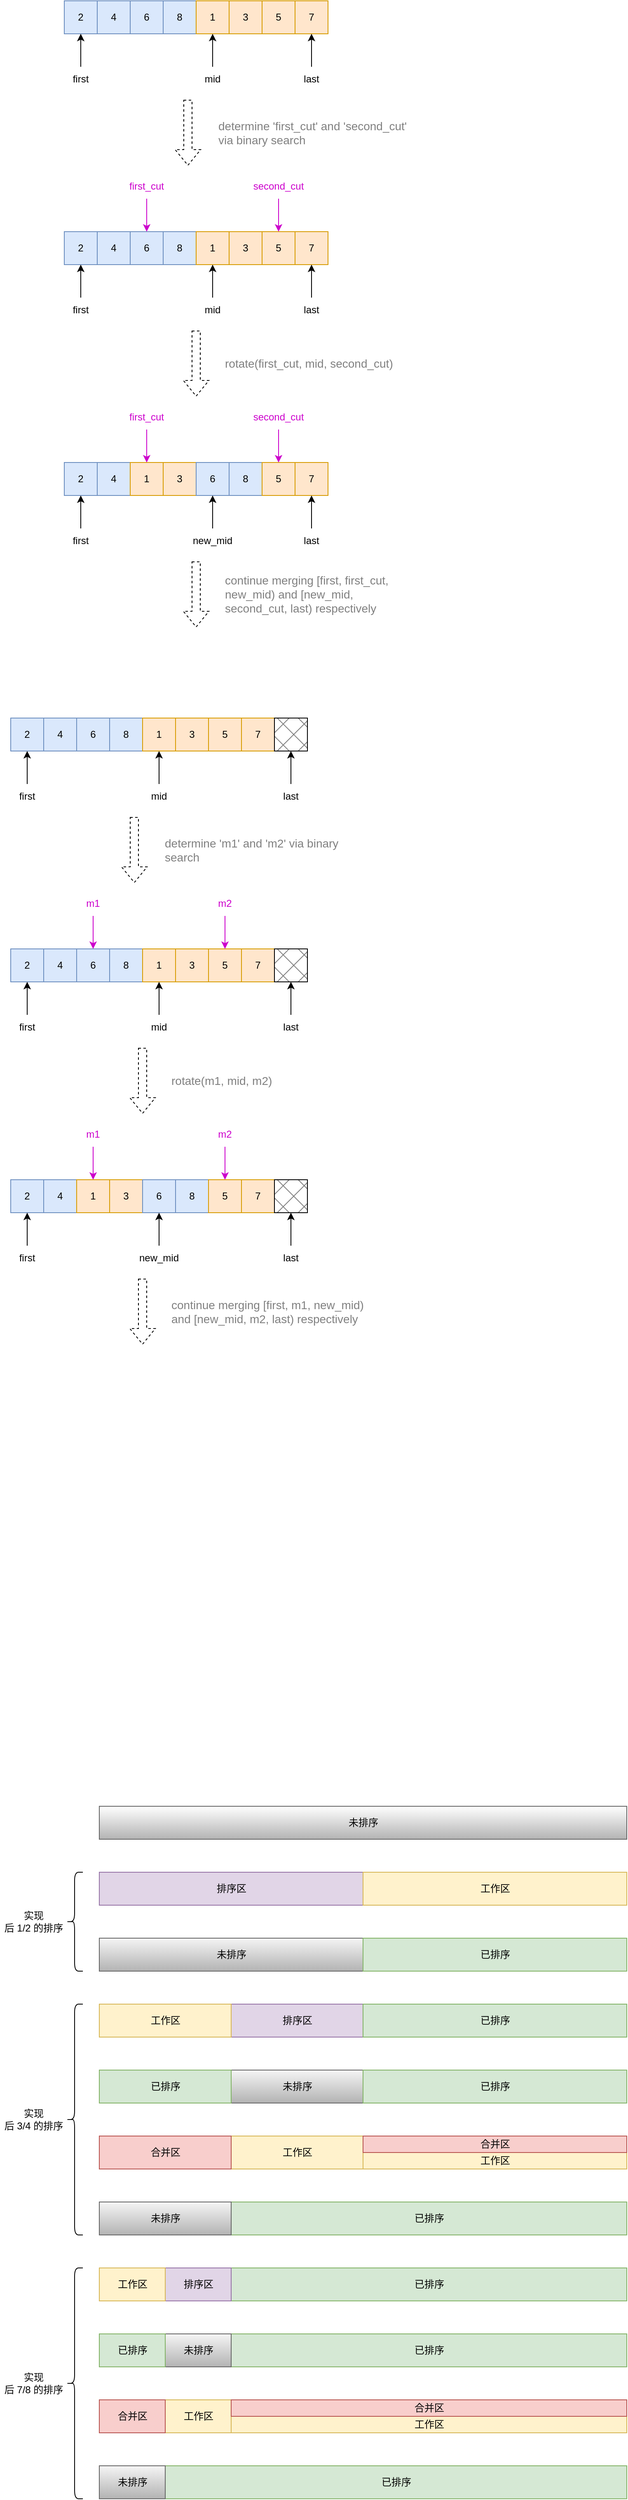 <mxfile version="24.7.5">
  <diagram name="Page-1" id="1sr2ddAEipIrY1ex4lCe">
    <mxGraphModel dx="968" dy="684" grid="1" gridSize="10" guides="1" tooltips="1" connect="1" arrows="1" fold="1" page="1" pageScale="1" pageWidth="850" pageHeight="1100" math="0" shadow="0">
      <root>
        <mxCell id="0" />
        <mxCell id="1" parent="0" />
        <mxCell id="L5g4u879U5WesezdHfXY-9" value="2" style="rounded=0;whiteSpace=wrap;html=1;fillColor=#dae8fc;strokeColor=#6c8ebf;" parent="1" vertex="1">
          <mxGeometry x="210" y="40" width="40" height="40" as="geometry" />
        </mxCell>
        <mxCell id="L5g4u879U5WesezdHfXY-10" value="4" style="rounded=0;whiteSpace=wrap;html=1;fillColor=#dae8fc;strokeColor=#6c8ebf;" parent="1" vertex="1">
          <mxGeometry x="250" y="40" width="40" height="40" as="geometry" />
        </mxCell>
        <mxCell id="L5g4u879U5WesezdHfXY-11" value="6" style="rounded=0;whiteSpace=wrap;html=1;fillColor=#dae8fc;strokeColor=#6c8ebf;" parent="1" vertex="1">
          <mxGeometry x="290" y="40" width="40" height="40" as="geometry" />
        </mxCell>
        <mxCell id="L5g4u879U5WesezdHfXY-12" value="8" style="rounded=0;whiteSpace=wrap;html=1;fillColor=#dae8fc;strokeColor=#6c8ebf;" parent="1" vertex="1">
          <mxGeometry x="330" y="40" width="40" height="40" as="geometry" />
        </mxCell>
        <mxCell id="L5g4u879U5WesezdHfXY-13" value="1" style="rounded=0;whiteSpace=wrap;html=1;fillColor=#ffe6cc;strokeColor=#d79b00;" parent="1" vertex="1">
          <mxGeometry x="370" y="40" width="40" height="40" as="geometry" />
        </mxCell>
        <mxCell id="L5g4u879U5WesezdHfXY-14" value="3" style="rounded=0;whiteSpace=wrap;html=1;fillColor=#ffe6cc;strokeColor=#d79b00;" parent="1" vertex="1">
          <mxGeometry x="410" y="40" width="40" height="40" as="geometry" />
        </mxCell>
        <mxCell id="L5g4u879U5WesezdHfXY-15" value="5" style="rounded=0;whiteSpace=wrap;html=1;fillColor=#ffe6cc;strokeColor=#d79b00;" parent="1" vertex="1">
          <mxGeometry x="450" y="40" width="40" height="40" as="geometry" />
        </mxCell>
        <mxCell id="L5g4u879U5WesezdHfXY-16" value="7" style="rounded=0;whiteSpace=wrap;html=1;fillColor=#ffe6cc;strokeColor=#d79b00;" parent="1" vertex="1">
          <mxGeometry x="490" y="40" width="40" height="40" as="geometry" />
        </mxCell>
        <mxCell id="L5g4u879U5WesezdHfXY-20" style="edgeStyle=orthogonalEdgeStyle;rounded=0;orthogonalLoop=1;jettySize=auto;html=1;exitX=0.5;exitY=0;exitDx=0;exitDy=0;entryX=0.5;entryY=1;entryDx=0;entryDy=0;" parent="1" source="L5g4u879U5WesezdHfXY-17" target="L5g4u879U5WesezdHfXY-9" edge="1">
          <mxGeometry relative="1" as="geometry" />
        </mxCell>
        <mxCell id="L5g4u879U5WesezdHfXY-17" value="first" style="text;html=1;align=center;verticalAlign=middle;whiteSpace=wrap;rounded=0;" parent="1" vertex="1">
          <mxGeometry x="200" y="120" width="60" height="30" as="geometry" />
        </mxCell>
        <mxCell id="L5g4u879U5WesezdHfXY-21" style="edgeStyle=orthogonalEdgeStyle;rounded=0;orthogonalLoop=1;jettySize=auto;html=1;exitX=0.5;exitY=0;exitDx=0;exitDy=0;entryX=0.5;entryY=1;entryDx=0;entryDy=0;" parent="1" source="L5g4u879U5WesezdHfXY-18" target="L5g4u879U5WesezdHfXY-13" edge="1">
          <mxGeometry relative="1" as="geometry" />
        </mxCell>
        <mxCell id="L5g4u879U5WesezdHfXY-18" value="mid" style="text;html=1;align=center;verticalAlign=middle;whiteSpace=wrap;rounded=0;" parent="1" vertex="1">
          <mxGeometry x="360" y="120" width="60" height="30" as="geometry" />
        </mxCell>
        <mxCell id="L5g4u879U5WesezdHfXY-22" style="edgeStyle=orthogonalEdgeStyle;rounded=0;orthogonalLoop=1;jettySize=auto;html=1;exitX=0.5;exitY=0;exitDx=0;exitDy=0;entryX=0.5;entryY=1;entryDx=0;entryDy=0;" parent="1" source="L5g4u879U5WesezdHfXY-19" target="L5g4u879U5WesezdHfXY-16" edge="1">
          <mxGeometry relative="1" as="geometry" />
        </mxCell>
        <mxCell id="L5g4u879U5WesezdHfXY-19" value="last" style="text;html=1;align=center;verticalAlign=middle;whiteSpace=wrap;rounded=0;" parent="1" vertex="1">
          <mxGeometry x="480" y="120" width="60" height="30" as="geometry" />
        </mxCell>
        <mxCell id="L5g4u879U5WesezdHfXY-23" value="2" style="rounded=0;whiteSpace=wrap;html=1;fillColor=#dae8fc;strokeColor=#6c8ebf;" parent="1" vertex="1">
          <mxGeometry x="210" y="320" width="40" height="40" as="geometry" />
        </mxCell>
        <mxCell id="L5g4u879U5WesezdHfXY-24" value="4" style="rounded=0;whiteSpace=wrap;html=1;fillColor=#dae8fc;strokeColor=#6c8ebf;" parent="1" vertex="1">
          <mxGeometry x="250" y="320" width="40" height="40" as="geometry" />
        </mxCell>
        <mxCell id="L5g4u879U5WesezdHfXY-25" value="6" style="rounded=0;whiteSpace=wrap;html=1;fillColor=#dae8fc;strokeColor=#6c8ebf;" parent="1" vertex="1">
          <mxGeometry x="290" y="320" width="40" height="40" as="geometry" />
        </mxCell>
        <mxCell id="L5g4u879U5WesezdHfXY-26" value="8" style="rounded=0;whiteSpace=wrap;html=1;fillColor=#dae8fc;strokeColor=#6c8ebf;" parent="1" vertex="1">
          <mxGeometry x="330" y="320" width="40" height="40" as="geometry" />
        </mxCell>
        <mxCell id="L5g4u879U5WesezdHfXY-27" value="1" style="rounded=0;whiteSpace=wrap;html=1;fillColor=#ffe6cc;strokeColor=#d79b00;" parent="1" vertex="1">
          <mxGeometry x="370" y="320" width="40" height="40" as="geometry" />
        </mxCell>
        <mxCell id="L5g4u879U5WesezdHfXY-28" value="3" style="rounded=0;whiteSpace=wrap;html=1;fillColor=#ffe6cc;strokeColor=#d79b00;" parent="1" vertex="1">
          <mxGeometry x="410" y="320" width="40" height="40" as="geometry" />
        </mxCell>
        <mxCell id="L5g4u879U5WesezdHfXY-29" value="5" style="rounded=0;whiteSpace=wrap;html=1;fillColor=#ffe6cc;strokeColor=#d79b00;" parent="1" vertex="1">
          <mxGeometry x="450" y="320" width="40" height="40" as="geometry" />
        </mxCell>
        <mxCell id="L5g4u879U5WesezdHfXY-30" value="7" style="rounded=0;whiteSpace=wrap;html=1;fillColor=#ffe6cc;strokeColor=#d79b00;" parent="1" vertex="1">
          <mxGeometry x="490" y="320" width="40" height="40" as="geometry" />
        </mxCell>
        <mxCell id="L5g4u879U5WesezdHfXY-31" style="edgeStyle=orthogonalEdgeStyle;rounded=0;orthogonalLoop=1;jettySize=auto;html=1;exitX=0.5;exitY=0;exitDx=0;exitDy=0;entryX=0.5;entryY=1;entryDx=0;entryDy=0;" parent="1" source="L5g4u879U5WesezdHfXY-32" target="L5g4u879U5WesezdHfXY-23" edge="1">
          <mxGeometry relative="1" as="geometry" />
        </mxCell>
        <mxCell id="L5g4u879U5WesezdHfXY-32" value="first" style="text;html=1;align=center;verticalAlign=middle;whiteSpace=wrap;rounded=0;" parent="1" vertex="1">
          <mxGeometry x="200" y="400" width="60" height="30" as="geometry" />
        </mxCell>
        <mxCell id="L5g4u879U5WesezdHfXY-33" style="edgeStyle=orthogonalEdgeStyle;rounded=0;orthogonalLoop=1;jettySize=auto;html=1;exitX=0.5;exitY=0;exitDx=0;exitDy=0;entryX=0.5;entryY=1;entryDx=0;entryDy=0;" parent="1" source="L5g4u879U5WesezdHfXY-34" target="L5g4u879U5WesezdHfXY-27" edge="1">
          <mxGeometry relative="1" as="geometry" />
        </mxCell>
        <mxCell id="L5g4u879U5WesezdHfXY-34" value="mid" style="text;html=1;align=center;verticalAlign=middle;whiteSpace=wrap;rounded=0;" parent="1" vertex="1">
          <mxGeometry x="360" y="400" width="60" height="30" as="geometry" />
        </mxCell>
        <mxCell id="L5g4u879U5WesezdHfXY-35" style="edgeStyle=orthogonalEdgeStyle;rounded=0;orthogonalLoop=1;jettySize=auto;html=1;exitX=0.5;exitY=0;exitDx=0;exitDy=0;entryX=0.5;entryY=1;entryDx=0;entryDy=0;" parent="1" source="L5g4u879U5WesezdHfXY-36" target="L5g4u879U5WesezdHfXY-30" edge="1">
          <mxGeometry relative="1" as="geometry" />
        </mxCell>
        <mxCell id="L5g4u879U5WesezdHfXY-36" value="last" style="text;html=1;align=center;verticalAlign=middle;whiteSpace=wrap;rounded=0;" parent="1" vertex="1">
          <mxGeometry x="480" y="400" width="60" height="30" as="geometry" />
        </mxCell>
        <mxCell id="L5g4u879U5WesezdHfXY-38" style="edgeStyle=orthogonalEdgeStyle;rounded=0;orthogonalLoop=1;jettySize=auto;html=1;exitX=0.5;exitY=1;exitDx=0;exitDy=0;entryX=0.5;entryY=0;entryDx=0;entryDy=0;strokeColor=#CC00CC;" parent="1" source="L5g4u879U5WesezdHfXY-37" target="L5g4u879U5WesezdHfXY-29" edge="1">
          <mxGeometry relative="1" as="geometry" />
        </mxCell>
        <mxCell id="L5g4u879U5WesezdHfXY-37" value="&lt;font color=&quot;#cc00cc&quot;&gt;second_cut&lt;/font&gt;" style="text;html=1;align=center;verticalAlign=middle;whiteSpace=wrap;rounded=0;strokeColor=none;" parent="1" vertex="1">
          <mxGeometry x="440" y="250" width="60" height="30" as="geometry" />
        </mxCell>
        <mxCell id="L5g4u879U5WesezdHfXY-39" style="edgeStyle=orthogonalEdgeStyle;rounded=0;orthogonalLoop=1;jettySize=auto;html=1;exitX=0.5;exitY=1;exitDx=0;exitDy=0;entryX=0.5;entryY=0;entryDx=0;entryDy=0;strokeColor=#CC00CC;" parent="1" source="L5g4u879U5WesezdHfXY-40" edge="1">
          <mxGeometry relative="1" as="geometry">
            <mxPoint x="310" y="320" as="targetPoint" />
          </mxGeometry>
        </mxCell>
        <mxCell id="L5g4u879U5WesezdHfXY-40" value="&lt;font color=&quot;#cc00cc&quot;&gt;first_cut&lt;/font&gt;" style="text;html=1;align=center;verticalAlign=middle;whiteSpace=wrap;rounded=0;strokeColor=none;" parent="1" vertex="1">
          <mxGeometry x="280" y="250" width="60" height="30" as="geometry" />
        </mxCell>
        <mxCell id="L5g4u879U5WesezdHfXY-41" value="2" style="rounded=0;whiteSpace=wrap;html=1;fillColor=#dae8fc;strokeColor=#6c8ebf;" parent="1" vertex="1">
          <mxGeometry x="210" y="600" width="40" height="40" as="geometry" />
        </mxCell>
        <mxCell id="L5g4u879U5WesezdHfXY-42" value="4" style="rounded=0;whiteSpace=wrap;html=1;fillColor=#dae8fc;strokeColor=#6c8ebf;" parent="1" vertex="1">
          <mxGeometry x="250" y="600" width="40" height="40" as="geometry" />
        </mxCell>
        <mxCell id="L5g4u879U5WesezdHfXY-43" value="1" style="rounded=0;whiteSpace=wrap;html=1;fillColor=#ffe6cc;strokeColor=#d79b00;" parent="1" vertex="1">
          <mxGeometry x="290" y="600" width="40" height="40" as="geometry" />
        </mxCell>
        <mxCell id="L5g4u879U5WesezdHfXY-44" value="3" style="rounded=0;whiteSpace=wrap;html=1;fillColor=#ffe6cc;strokeColor=#d79b00;" parent="1" vertex="1">
          <mxGeometry x="330" y="600" width="40" height="40" as="geometry" />
        </mxCell>
        <mxCell id="L5g4u879U5WesezdHfXY-45" value="6" style="rounded=0;whiteSpace=wrap;html=1;fillColor=#dae8fc;strokeColor=#6c8ebf;" parent="1" vertex="1">
          <mxGeometry x="370" y="600" width="40" height="40" as="geometry" />
        </mxCell>
        <mxCell id="L5g4u879U5WesezdHfXY-46" value="8" style="rounded=0;whiteSpace=wrap;html=1;fillColor=#dae8fc;strokeColor=#6c8ebf;" parent="1" vertex="1">
          <mxGeometry x="410" y="600" width="40" height="40" as="geometry" />
        </mxCell>
        <mxCell id="L5g4u879U5WesezdHfXY-47" value="5" style="rounded=0;whiteSpace=wrap;html=1;fillColor=#ffe6cc;strokeColor=#d79b00;" parent="1" vertex="1">
          <mxGeometry x="450" y="600" width="40" height="40" as="geometry" />
        </mxCell>
        <mxCell id="L5g4u879U5WesezdHfXY-48" value="7" style="rounded=0;whiteSpace=wrap;html=1;fillColor=#ffe6cc;strokeColor=#d79b00;" parent="1" vertex="1">
          <mxGeometry x="490" y="600" width="40" height="40" as="geometry" />
        </mxCell>
        <mxCell id="L5g4u879U5WesezdHfXY-49" style="edgeStyle=orthogonalEdgeStyle;rounded=0;orthogonalLoop=1;jettySize=auto;html=1;exitX=0.5;exitY=0;exitDx=0;exitDy=0;entryX=0.5;entryY=1;entryDx=0;entryDy=0;" parent="1" source="L5g4u879U5WesezdHfXY-50" target="L5g4u879U5WesezdHfXY-41" edge="1">
          <mxGeometry relative="1" as="geometry" />
        </mxCell>
        <mxCell id="L5g4u879U5WesezdHfXY-50" value="first" style="text;html=1;align=center;verticalAlign=middle;whiteSpace=wrap;rounded=0;" parent="1" vertex="1">
          <mxGeometry x="200" y="680" width="60" height="30" as="geometry" />
        </mxCell>
        <mxCell id="L5g4u879U5WesezdHfXY-51" style="edgeStyle=orthogonalEdgeStyle;rounded=0;orthogonalLoop=1;jettySize=auto;html=1;entryX=0.5;entryY=1;entryDx=0;entryDy=0;" parent="1" source="L5g4u879U5WesezdHfXY-52" edge="1">
          <mxGeometry relative="1" as="geometry">
            <mxPoint x="390" y="640" as="targetPoint" />
          </mxGeometry>
        </mxCell>
        <mxCell id="L5g4u879U5WesezdHfXY-52" value="new_mid" style="text;html=1;align=center;verticalAlign=middle;whiteSpace=wrap;rounded=0;" parent="1" vertex="1">
          <mxGeometry x="360" y="680" width="60" height="30" as="geometry" />
        </mxCell>
        <mxCell id="L5g4u879U5WesezdHfXY-53" style="edgeStyle=orthogonalEdgeStyle;rounded=0;orthogonalLoop=1;jettySize=auto;html=1;exitX=0.5;exitY=0;exitDx=0;exitDy=0;entryX=0.5;entryY=1;entryDx=0;entryDy=0;" parent="1" source="L5g4u879U5WesezdHfXY-54" target="L5g4u879U5WesezdHfXY-48" edge="1">
          <mxGeometry relative="1" as="geometry" />
        </mxCell>
        <mxCell id="L5g4u879U5WesezdHfXY-54" value="last" style="text;html=1;align=center;verticalAlign=middle;whiteSpace=wrap;rounded=0;" parent="1" vertex="1">
          <mxGeometry x="480" y="680" width="60" height="30" as="geometry" />
        </mxCell>
        <mxCell id="L5g4u879U5WesezdHfXY-55" style="edgeStyle=orthogonalEdgeStyle;rounded=0;orthogonalLoop=1;jettySize=auto;html=1;exitX=0.5;exitY=1;exitDx=0;exitDy=0;entryX=0.5;entryY=0;entryDx=0;entryDy=0;strokeColor=#CC00CC;" parent="1" source="L5g4u879U5WesezdHfXY-56" target="L5g4u879U5WesezdHfXY-47" edge="1">
          <mxGeometry relative="1" as="geometry" />
        </mxCell>
        <mxCell id="L5g4u879U5WesezdHfXY-56" value="&lt;font color=&quot;#cc00cc&quot;&gt;second_cut&lt;/font&gt;" style="text;html=1;align=center;verticalAlign=middle;whiteSpace=wrap;rounded=0;strokeColor=none;" parent="1" vertex="1">
          <mxGeometry x="440" y="530" width="60" height="30" as="geometry" />
        </mxCell>
        <mxCell id="L5g4u879U5WesezdHfXY-57" style="edgeStyle=orthogonalEdgeStyle;rounded=0;orthogonalLoop=1;jettySize=auto;html=1;exitX=0.5;exitY=1;exitDx=0;exitDy=0;entryX=0.5;entryY=0;entryDx=0;entryDy=0;strokeColor=#CC00CC;" parent="1" source="L5g4u879U5WesezdHfXY-58" edge="1">
          <mxGeometry relative="1" as="geometry">
            <mxPoint x="310" y="600" as="targetPoint" />
          </mxGeometry>
        </mxCell>
        <mxCell id="L5g4u879U5WesezdHfXY-58" value="&lt;font color=&quot;#cc00cc&quot;&gt;first_cut&lt;/font&gt;" style="text;html=1;align=center;verticalAlign=middle;whiteSpace=wrap;rounded=0;strokeColor=none;" parent="1" vertex="1">
          <mxGeometry x="280" y="530" width="60" height="30" as="geometry" />
        </mxCell>
        <mxCell id="L5g4u879U5WesezdHfXY-60" value="" style="shape=flexArrow;endArrow=classic;html=1;rounded=0;dashed=1;" parent="1" edge="1">
          <mxGeometry width="50" height="50" relative="1" as="geometry">
            <mxPoint x="370" y="440" as="sourcePoint" />
            <mxPoint x="370" y="520" as="targetPoint" />
          </mxGeometry>
        </mxCell>
        <mxCell id="L5g4u879U5WesezdHfXY-61" value="" style="shape=flexArrow;endArrow=classic;html=1;rounded=0;dashed=1;" parent="1" edge="1">
          <mxGeometry width="50" height="50" relative="1" as="geometry">
            <mxPoint x="360" y="160" as="sourcePoint" />
            <mxPoint x="360" y="240" as="targetPoint" />
          </mxGeometry>
        </mxCell>
        <mxCell id="L5g4u879U5WesezdHfXY-62" value="determine &#39;first_cut&#39; and &#39;second_cut&#39; via binary search" style="text;html=1;align=left;verticalAlign=middle;whiteSpace=wrap;rounded=0;fontColor=#808080;fontSize=14;" parent="1" vertex="1">
          <mxGeometry x="395" y="180" width="235" height="40" as="geometry" />
        </mxCell>
        <mxCell id="L5g4u879U5WesezdHfXY-63" value="rotate(first_cut, mid, second_cut)" style="text;html=1;align=left;verticalAlign=middle;whiteSpace=wrap;rounded=0;fontColor=#808080;fontSize=14;" parent="1" vertex="1">
          <mxGeometry x="402.5" y="460" width="215" height="40" as="geometry" />
        </mxCell>
        <mxCell id="L5g4u879U5WesezdHfXY-64" value="" style="shape=flexArrow;endArrow=classic;html=1;rounded=0;dashed=1;" parent="1" edge="1">
          <mxGeometry width="50" height="50" relative="1" as="geometry">
            <mxPoint x="370" y="720" as="sourcePoint" />
            <mxPoint x="370" y="800" as="targetPoint" />
          </mxGeometry>
        </mxCell>
        <mxCell id="L5g4u879U5WesezdHfXY-65" value="continue merging [first, first_cut, new_mid) and [new_mid, second_cut, last) respectively" style="text;html=1;align=left;verticalAlign=middle;whiteSpace=wrap;rounded=0;fontColor=#808080;fontSize=14;" parent="1" vertex="1">
          <mxGeometry x="402.5" y="740" width="215" height="40" as="geometry" />
        </mxCell>
        <mxCell id="LEZDIoRWYVS7G4q_UFKv-9" value="未排序" style="rounded=0;whiteSpace=wrap;html=1;fillStyle=cross-hatch;fillColor=default;strokeColor=#666666;gradientColor=#b3b3b3;" parent="1" vertex="1">
          <mxGeometry x="252.5" y="2230" width="640" height="40" as="geometry" />
        </mxCell>
        <mxCell id="LEZDIoRWYVS7G4q_UFKv-10" value="排序区" style="rounded=0;whiteSpace=wrap;html=1;fillColor=#e1d5e7;strokeColor=#9673a6;" parent="1" vertex="1">
          <mxGeometry x="252.5" y="2310" width="320" height="40" as="geometry" />
        </mxCell>
        <mxCell id="LEZDIoRWYVS7G4q_UFKv-11" value="工作区" style="rounded=0;whiteSpace=wrap;html=1;fillColor=#fff2cc;strokeColor=#d6b656;" parent="1" vertex="1">
          <mxGeometry x="572.5" y="2310" width="320" height="40" as="geometry" />
        </mxCell>
        <mxCell id="LEZDIoRWYVS7G4q_UFKv-12" value="未排序" style="rounded=0;whiteSpace=wrap;html=1;fillColor=#f5f5f5;gradientColor=#b3b3b3;strokeColor=#666666;" parent="1" vertex="1">
          <mxGeometry x="252.5" y="2390" width="320" height="40" as="geometry" />
        </mxCell>
        <mxCell id="LEZDIoRWYVS7G4q_UFKv-13" value="已排序" style="rounded=0;whiteSpace=wrap;html=1;fillColor=#d5e8d4;strokeColor=#82b366;" parent="1" vertex="1">
          <mxGeometry x="572.5" y="2390" width="320" height="40" as="geometry" />
        </mxCell>
        <mxCell id="LEZDIoRWYVS7G4q_UFKv-14" value="排序区" style="rounded=0;whiteSpace=wrap;html=1;fillColor=#e1d5e7;strokeColor=#9673a6;" parent="1" vertex="1">
          <mxGeometry x="412.5" y="2470" width="160" height="40" as="geometry" />
        </mxCell>
        <mxCell id="LEZDIoRWYVS7G4q_UFKv-15" value="已排序" style="rounded=0;whiteSpace=wrap;html=1;fillColor=#d5e8d4;strokeColor=#82b366;" parent="1" vertex="1">
          <mxGeometry x="572.5" y="2470" width="320" height="40" as="geometry" />
        </mxCell>
        <mxCell id="LEZDIoRWYVS7G4q_UFKv-16" value="工作区" style="rounded=0;whiteSpace=wrap;html=1;fillColor=#fff2cc;strokeColor=#d6b656;" parent="1" vertex="1">
          <mxGeometry x="252.5" y="2470" width="160" height="40" as="geometry" />
        </mxCell>
        <mxCell id="LEZDIoRWYVS7G4q_UFKv-17" value="未排序" style="rounded=0;whiteSpace=wrap;html=1;fillColor=#f5f5f5;gradientColor=#b3b3b3;strokeColor=#666666;" parent="1" vertex="1">
          <mxGeometry x="412.5" y="2550" width="160" height="40" as="geometry" />
        </mxCell>
        <mxCell id="LEZDIoRWYVS7G4q_UFKv-18" value="已排序" style="rounded=0;whiteSpace=wrap;html=1;fillColor=#d5e8d4;strokeColor=#82b366;" parent="1" vertex="1">
          <mxGeometry x="572.5" y="2550" width="320" height="40" as="geometry" />
        </mxCell>
        <mxCell id="LEZDIoRWYVS7G4q_UFKv-19" value="已排序" style="rounded=0;whiteSpace=wrap;html=1;fillColor=#d5e8d4;strokeColor=#82b366;" parent="1" vertex="1">
          <mxGeometry x="252.5" y="2550" width="160" height="40" as="geometry" />
        </mxCell>
        <mxCell id="LEZDIoRWYVS7G4q_UFKv-21" value="已排序" style="rounded=0;whiteSpace=wrap;html=1;fillColor=#d5e8d4;strokeColor=#82b366;" parent="1" vertex="1">
          <mxGeometry x="412.5" y="2710" width="480" height="40" as="geometry" />
        </mxCell>
        <mxCell id="LEZDIoRWYVS7G4q_UFKv-22" value="未排序" style="rounded=0;whiteSpace=wrap;html=1;fillColor=#f5f5f5;gradientColor=#b3b3b3;strokeColor=#666666;" parent="1" vertex="1">
          <mxGeometry x="252.5" y="2710" width="160" height="40" as="geometry" />
        </mxCell>
        <mxCell id="LEZDIoRWYVS7G4q_UFKv-23" value="工作区" style="rounded=0;whiteSpace=wrap;html=1;fillColor=#fff2cc;strokeColor=#d6b656;" parent="1" vertex="1">
          <mxGeometry x="412.5" y="2630" width="160" height="40" as="geometry" />
        </mxCell>
        <mxCell id="LEZDIoRWYVS7G4q_UFKv-25" value="合并区" style="rounded=0;whiteSpace=wrap;html=1;fillColor=#f8cecc;strokeColor=#b85450;" parent="1" vertex="1">
          <mxGeometry x="252.5" y="2630" width="160" height="40" as="geometry" />
        </mxCell>
        <mxCell id="LEZDIoRWYVS7G4q_UFKv-26" value="已排序" style="rounded=0;whiteSpace=wrap;html=1;fillColor=#d5e8d4;strokeColor=#82b366;" parent="1" vertex="1">
          <mxGeometry x="412.5" y="2790" width="480" height="40" as="geometry" />
        </mxCell>
        <mxCell id="LEZDIoRWYVS7G4q_UFKv-27" value="排序区" style="rounded=0;whiteSpace=wrap;html=1;fillColor=#e1d5e7;strokeColor=#9673a6;" parent="1" vertex="1">
          <mxGeometry x="332.5" y="2790" width="80" height="40" as="geometry" />
        </mxCell>
        <mxCell id="LEZDIoRWYVS7G4q_UFKv-28" value="工作区" style="rounded=0;whiteSpace=wrap;html=1;fillColor=#fff2cc;strokeColor=#d6b656;" parent="1" vertex="1">
          <mxGeometry x="252.5" y="2790" width="80" height="40" as="geometry" />
        </mxCell>
        <mxCell id="LEZDIoRWYVS7G4q_UFKv-29" value="已排序" style="rounded=0;whiteSpace=wrap;html=1;fillColor=#d5e8d4;strokeColor=#82b366;" parent="1" vertex="1">
          <mxGeometry x="412.5" y="2870" width="480" height="40" as="geometry" />
        </mxCell>
        <mxCell id="LEZDIoRWYVS7G4q_UFKv-30" value="未排序" style="rounded=0;whiteSpace=wrap;html=1;fillColor=#f5f5f5;gradientColor=#b3b3b3;strokeColor=#666666;" parent="1" vertex="1">
          <mxGeometry x="332.5" y="2870" width="80" height="40" as="geometry" />
        </mxCell>
        <mxCell id="LEZDIoRWYVS7G4q_UFKv-31" value="已排序" style="rounded=0;whiteSpace=wrap;html=1;fillColor=#d5e8d4;strokeColor=#82b366;" parent="1" vertex="1">
          <mxGeometry x="252.5" y="2870" width="80" height="40" as="geometry" />
        </mxCell>
        <mxCell id="LEZDIoRWYVS7G4q_UFKv-33" value="工作区" style="rounded=0;whiteSpace=wrap;html=1;fillColor=#fff2cc;strokeColor=#d6b656;" parent="1" vertex="1">
          <mxGeometry x="332.5" y="2950" width="80" height="40" as="geometry" />
        </mxCell>
        <mxCell id="LEZDIoRWYVS7G4q_UFKv-34" value="合并区" style="rounded=0;whiteSpace=wrap;html=1;fillColor=#f8cecc;strokeColor=#b85450;" parent="1" vertex="1">
          <mxGeometry x="252.5" y="2950" width="80" height="40" as="geometry" />
        </mxCell>
        <mxCell id="LEZDIoRWYVS7G4q_UFKv-35" value="已排序" style="rounded=0;whiteSpace=wrap;html=1;fillColor=#d5e8d4;strokeColor=#82b366;" parent="1" vertex="1">
          <mxGeometry x="332.5" y="3030" width="560" height="40" as="geometry" />
        </mxCell>
        <mxCell id="LEZDIoRWYVS7G4q_UFKv-36" value="未排序" style="rounded=0;whiteSpace=wrap;html=1;fillColor=#f5f5f5;gradientColor=#b3b3b3;strokeColor=#666666;" parent="1" vertex="1">
          <mxGeometry x="252.5" y="3030" width="80" height="40" as="geometry" />
        </mxCell>
        <mxCell id="LEZDIoRWYVS7G4q_UFKv-37" value="" style="shape=curlyBracket;whiteSpace=wrap;html=1;rounded=1;labelPosition=left;verticalLabelPosition=middle;align=right;verticalAlign=middle;" parent="1" vertex="1">
          <mxGeometry x="212.5" y="2310" width="20" height="120" as="geometry" />
        </mxCell>
        <mxCell id="LEZDIoRWYVS7G4q_UFKv-39" value="" style="shape=curlyBracket;whiteSpace=wrap;html=1;rounded=1;labelPosition=left;verticalLabelPosition=middle;align=right;verticalAlign=middle;" parent="1" vertex="1">
          <mxGeometry x="212.5" y="2470" width="20" height="280" as="geometry" />
        </mxCell>
        <mxCell id="LEZDIoRWYVS7G4q_UFKv-40" value="" style="shape=curlyBracket;whiteSpace=wrap;html=1;rounded=1;labelPosition=left;verticalLabelPosition=middle;align=right;verticalAlign=middle;" parent="1" vertex="1">
          <mxGeometry x="212.5" y="2790" width="20" height="280" as="geometry" />
        </mxCell>
        <mxCell id="LEZDIoRWYVS7G4q_UFKv-41" value="&lt;div&gt;实现&lt;/div&gt;&lt;div&gt;后 1/2 的排序&lt;/div&gt;" style="text;html=1;align=center;verticalAlign=middle;whiteSpace=wrap;rounded=0;" parent="1" vertex="1">
          <mxGeometry x="132.5" y="2355" width="80" height="30" as="geometry" />
        </mxCell>
        <mxCell id="LEZDIoRWYVS7G4q_UFKv-42" value="&lt;div&gt;实现&lt;/div&gt;&lt;div&gt;后 3/4 的排序&lt;/div&gt;" style="text;html=1;align=center;verticalAlign=middle;whiteSpace=wrap;rounded=0;" parent="1" vertex="1">
          <mxGeometry x="132.5" y="2595" width="80" height="30" as="geometry" />
        </mxCell>
        <mxCell id="LEZDIoRWYVS7G4q_UFKv-43" value="&lt;div&gt;实现&lt;/div&gt;&lt;div&gt;后 7/8 的排序&lt;/div&gt;" style="text;html=1;align=center;verticalAlign=middle;whiteSpace=wrap;rounded=0;" parent="1" vertex="1">
          <mxGeometry x="132.5" y="2915" width="80" height="30" as="geometry" />
        </mxCell>
        <mxCell id="LEZDIoRWYVS7G4q_UFKv-44" value="工作区" style="rounded=0;whiteSpace=wrap;html=1;fillColor=#fff2cc;strokeColor=#d6b656;" parent="1" vertex="1">
          <mxGeometry x="572.5" y="2650" width="320" height="20" as="geometry" />
        </mxCell>
        <mxCell id="LEZDIoRWYVS7G4q_UFKv-24" value="合并区" style="rounded=0;whiteSpace=wrap;html=1;fillColor=#f8cecc;strokeColor=#b85450;" parent="1" vertex="1">
          <mxGeometry x="572.5" y="2630" width="320" height="20" as="geometry" />
        </mxCell>
        <mxCell id="LEZDIoRWYVS7G4q_UFKv-45" value="工作区" style="rounded=0;whiteSpace=wrap;html=1;fillColor=#fff2cc;strokeColor=#d6b656;" parent="1" vertex="1">
          <mxGeometry x="412.5" y="2970" width="480" height="20" as="geometry" />
        </mxCell>
        <mxCell id="LEZDIoRWYVS7G4q_UFKv-32" value="合并区" style="rounded=0;whiteSpace=wrap;html=1;fillColor=#f8cecc;strokeColor=#b85450;" parent="1" vertex="1">
          <mxGeometry x="412.5" y="2950" width="480" height="20" as="geometry" />
        </mxCell>
        <mxCell id="VitAwaLOiwGHHdn5Kfhb-1" value="2" style="rounded=0;whiteSpace=wrap;html=1;fillColor=#dae8fc;strokeColor=#6c8ebf;" vertex="1" parent="1">
          <mxGeometry x="145" y="910" width="40" height="40" as="geometry" />
        </mxCell>
        <mxCell id="VitAwaLOiwGHHdn5Kfhb-2" value="4" style="rounded=0;whiteSpace=wrap;html=1;fillColor=#dae8fc;strokeColor=#6c8ebf;" vertex="1" parent="1">
          <mxGeometry x="185" y="910" width="40" height="40" as="geometry" />
        </mxCell>
        <mxCell id="VitAwaLOiwGHHdn5Kfhb-3" value="6" style="rounded=0;whiteSpace=wrap;html=1;fillColor=#dae8fc;strokeColor=#6c8ebf;" vertex="1" parent="1">
          <mxGeometry x="225" y="910" width="40" height="40" as="geometry" />
        </mxCell>
        <mxCell id="VitAwaLOiwGHHdn5Kfhb-4" value="8" style="rounded=0;whiteSpace=wrap;html=1;fillColor=#dae8fc;strokeColor=#6c8ebf;" vertex="1" parent="1">
          <mxGeometry x="265" y="910" width="40" height="40" as="geometry" />
        </mxCell>
        <mxCell id="VitAwaLOiwGHHdn5Kfhb-5" value="1" style="rounded=0;whiteSpace=wrap;html=1;fillColor=#ffe6cc;strokeColor=#d79b00;" vertex="1" parent="1">
          <mxGeometry x="305" y="910" width="40" height="40" as="geometry" />
        </mxCell>
        <mxCell id="VitAwaLOiwGHHdn5Kfhb-6" value="3" style="rounded=0;whiteSpace=wrap;html=1;fillColor=#ffe6cc;strokeColor=#d79b00;" vertex="1" parent="1">
          <mxGeometry x="345" y="910" width="40" height="40" as="geometry" />
        </mxCell>
        <mxCell id="VitAwaLOiwGHHdn5Kfhb-7" value="5" style="rounded=0;whiteSpace=wrap;html=1;fillColor=#ffe6cc;strokeColor=#d79b00;" vertex="1" parent="1">
          <mxGeometry x="385" y="910" width="40" height="40" as="geometry" />
        </mxCell>
        <mxCell id="VitAwaLOiwGHHdn5Kfhb-8" value="7" style="rounded=0;whiteSpace=wrap;html=1;fillColor=#ffe6cc;strokeColor=#d79b00;" vertex="1" parent="1">
          <mxGeometry x="425" y="910" width="40" height="40" as="geometry" />
        </mxCell>
        <mxCell id="VitAwaLOiwGHHdn5Kfhb-9" style="edgeStyle=orthogonalEdgeStyle;rounded=0;orthogonalLoop=1;jettySize=auto;html=1;exitX=0.5;exitY=0;exitDx=0;exitDy=0;entryX=0.5;entryY=1;entryDx=0;entryDy=0;" edge="1" parent="1" source="VitAwaLOiwGHHdn5Kfhb-10" target="VitAwaLOiwGHHdn5Kfhb-1">
          <mxGeometry relative="1" as="geometry" />
        </mxCell>
        <mxCell id="VitAwaLOiwGHHdn5Kfhb-10" value="first" style="text;html=1;align=center;verticalAlign=middle;whiteSpace=wrap;rounded=0;" vertex="1" parent="1">
          <mxGeometry x="135" y="990" width="60" height="30" as="geometry" />
        </mxCell>
        <mxCell id="VitAwaLOiwGHHdn5Kfhb-11" style="edgeStyle=orthogonalEdgeStyle;rounded=0;orthogonalLoop=1;jettySize=auto;html=1;exitX=0.5;exitY=0;exitDx=0;exitDy=0;entryX=0.5;entryY=1;entryDx=0;entryDy=0;" edge="1" parent="1" source="VitAwaLOiwGHHdn5Kfhb-12" target="VitAwaLOiwGHHdn5Kfhb-5">
          <mxGeometry relative="1" as="geometry" />
        </mxCell>
        <mxCell id="VitAwaLOiwGHHdn5Kfhb-12" value="mid" style="text;html=1;align=center;verticalAlign=middle;whiteSpace=wrap;rounded=0;" vertex="1" parent="1">
          <mxGeometry x="295" y="990" width="60" height="30" as="geometry" />
        </mxCell>
        <mxCell id="VitAwaLOiwGHHdn5Kfhb-13" style="edgeStyle=orthogonalEdgeStyle;rounded=0;orthogonalLoop=1;jettySize=auto;html=1;exitX=0.5;exitY=0;exitDx=0;exitDy=0;entryX=0.5;entryY=1;entryDx=0;entryDy=0;" edge="1" parent="1" source="VitAwaLOiwGHHdn5Kfhb-14">
          <mxGeometry relative="1" as="geometry">
            <mxPoint x="485" y="950" as="targetPoint" />
          </mxGeometry>
        </mxCell>
        <mxCell id="VitAwaLOiwGHHdn5Kfhb-14" value="last" style="text;html=1;align=center;verticalAlign=middle;whiteSpace=wrap;rounded=0;" vertex="1" parent="1">
          <mxGeometry x="455" y="990" width="60" height="30" as="geometry" />
        </mxCell>
        <mxCell id="VitAwaLOiwGHHdn5Kfhb-15" value="2" style="rounded=0;whiteSpace=wrap;html=1;fillColor=#dae8fc;strokeColor=#6c8ebf;" vertex="1" parent="1">
          <mxGeometry x="145" y="1190" width="40" height="40" as="geometry" />
        </mxCell>
        <mxCell id="VitAwaLOiwGHHdn5Kfhb-16" value="4" style="rounded=0;whiteSpace=wrap;html=1;fillColor=#dae8fc;strokeColor=#6c8ebf;" vertex="1" parent="1">
          <mxGeometry x="185" y="1190" width="40" height="40" as="geometry" />
        </mxCell>
        <mxCell id="VitAwaLOiwGHHdn5Kfhb-17" value="6" style="rounded=0;whiteSpace=wrap;html=1;fillColor=#dae8fc;strokeColor=#6c8ebf;" vertex="1" parent="1">
          <mxGeometry x="225" y="1190" width="40" height="40" as="geometry" />
        </mxCell>
        <mxCell id="VitAwaLOiwGHHdn5Kfhb-18" value="8" style="rounded=0;whiteSpace=wrap;html=1;fillColor=#dae8fc;strokeColor=#6c8ebf;" vertex="1" parent="1">
          <mxGeometry x="265" y="1190" width="40" height="40" as="geometry" />
        </mxCell>
        <mxCell id="VitAwaLOiwGHHdn5Kfhb-19" value="1" style="rounded=0;whiteSpace=wrap;html=1;fillColor=#ffe6cc;strokeColor=#d79b00;" vertex="1" parent="1">
          <mxGeometry x="305" y="1190" width="40" height="40" as="geometry" />
        </mxCell>
        <mxCell id="VitAwaLOiwGHHdn5Kfhb-20" value="3" style="rounded=0;whiteSpace=wrap;html=1;fillColor=#ffe6cc;strokeColor=#d79b00;" vertex="1" parent="1">
          <mxGeometry x="345" y="1190" width="40" height="40" as="geometry" />
        </mxCell>
        <mxCell id="VitAwaLOiwGHHdn5Kfhb-21" value="5" style="rounded=0;whiteSpace=wrap;html=1;fillColor=#ffe6cc;strokeColor=#d79b00;" vertex="1" parent="1">
          <mxGeometry x="385" y="1190" width="40" height="40" as="geometry" />
        </mxCell>
        <mxCell id="VitAwaLOiwGHHdn5Kfhb-22" value="7" style="rounded=0;whiteSpace=wrap;html=1;fillColor=#ffe6cc;strokeColor=#d79b00;" vertex="1" parent="1">
          <mxGeometry x="425" y="1190" width="40" height="40" as="geometry" />
        </mxCell>
        <mxCell id="VitAwaLOiwGHHdn5Kfhb-23" style="edgeStyle=orthogonalEdgeStyle;rounded=0;orthogonalLoop=1;jettySize=auto;html=1;exitX=0.5;exitY=0;exitDx=0;exitDy=0;entryX=0.5;entryY=1;entryDx=0;entryDy=0;" edge="1" parent="1" source="VitAwaLOiwGHHdn5Kfhb-24" target="VitAwaLOiwGHHdn5Kfhb-15">
          <mxGeometry relative="1" as="geometry" />
        </mxCell>
        <mxCell id="VitAwaLOiwGHHdn5Kfhb-24" value="first" style="text;html=1;align=center;verticalAlign=middle;whiteSpace=wrap;rounded=0;" vertex="1" parent="1">
          <mxGeometry x="135" y="1270" width="60" height="30" as="geometry" />
        </mxCell>
        <mxCell id="VitAwaLOiwGHHdn5Kfhb-25" style="edgeStyle=orthogonalEdgeStyle;rounded=0;orthogonalLoop=1;jettySize=auto;html=1;exitX=0.5;exitY=0;exitDx=0;exitDy=0;entryX=0.5;entryY=1;entryDx=0;entryDy=0;" edge="1" parent="1" source="VitAwaLOiwGHHdn5Kfhb-26" target="VitAwaLOiwGHHdn5Kfhb-19">
          <mxGeometry relative="1" as="geometry" />
        </mxCell>
        <mxCell id="VitAwaLOiwGHHdn5Kfhb-26" value="mid" style="text;html=1;align=center;verticalAlign=middle;whiteSpace=wrap;rounded=0;" vertex="1" parent="1">
          <mxGeometry x="295" y="1270" width="60" height="30" as="geometry" />
        </mxCell>
        <mxCell id="VitAwaLOiwGHHdn5Kfhb-29" style="edgeStyle=orthogonalEdgeStyle;rounded=0;orthogonalLoop=1;jettySize=auto;html=1;exitX=0.5;exitY=1;exitDx=0;exitDy=0;entryX=0.5;entryY=0;entryDx=0;entryDy=0;strokeColor=#CC00CC;" edge="1" parent="1" source="VitAwaLOiwGHHdn5Kfhb-30" target="VitAwaLOiwGHHdn5Kfhb-21">
          <mxGeometry relative="1" as="geometry" />
        </mxCell>
        <mxCell id="VitAwaLOiwGHHdn5Kfhb-30" value="&lt;font color=&quot;#cc00cc&quot;&gt;m2&lt;/font&gt;" style="text;html=1;align=center;verticalAlign=middle;whiteSpace=wrap;rounded=0;strokeColor=none;" vertex="1" parent="1">
          <mxGeometry x="375" y="1120" width="60" height="30" as="geometry" />
        </mxCell>
        <mxCell id="VitAwaLOiwGHHdn5Kfhb-31" style="edgeStyle=orthogonalEdgeStyle;rounded=0;orthogonalLoop=1;jettySize=auto;html=1;exitX=0.5;exitY=1;exitDx=0;exitDy=0;entryX=0.5;entryY=0;entryDx=0;entryDy=0;strokeColor=#CC00CC;" edge="1" parent="1" source="VitAwaLOiwGHHdn5Kfhb-32">
          <mxGeometry relative="1" as="geometry">
            <mxPoint x="245" y="1190" as="targetPoint" />
          </mxGeometry>
        </mxCell>
        <mxCell id="VitAwaLOiwGHHdn5Kfhb-32" value="&lt;font color=&quot;#cc00cc&quot;&gt;m1&lt;/font&gt;" style="text;html=1;align=center;verticalAlign=middle;whiteSpace=wrap;rounded=0;strokeColor=none;" vertex="1" parent="1">
          <mxGeometry x="215" y="1120" width="60" height="30" as="geometry" />
        </mxCell>
        <mxCell id="VitAwaLOiwGHHdn5Kfhb-33" value="2" style="rounded=0;whiteSpace=wrap;html=1;fillColor=#dae8fc;strokeColor=#6c8ebf;" vertex="1" parent="1">
          <mxGeometry x="145" y="1470" width="40" height="40" as="geometry" />
        </mxCell>
        <mxCell id="VitAwaLOiwGHHdn5Kfhb-34" value="4" style="rounded=0;whiteSpace=wrap;html=1;fillColor=#dae8fc;strokeColor=#6c8ebf;" vertex="1" parent="1">
          <mxGeometry x="185" y="1470" width="40" height="40" as="geometry" />
        </mxCell>
        <mxCell id="VitAwaLOiwGHHdn5Kfhb-35" value="1" style="rounded=0;whiteSpace=wrap;html=1;fillColor=#ffe6cc;strokeColor=#d79b00;" vertex="1" parent="1">
          <mxGeometry x="225" y="1470" width="40" height="40" as="geometry" />
        </mxCell>
        <mxCell id="VitAwaLOiwGHHdn5Kfhb-36" value="3" style="rounded=0;whiteSpace=wrap;html=1;fillColor=#ffe6cc;strokeColor=#d79b00;" vertex="1" parent="1">
          <mxGeometry x="265" y="1470" width="40" height="40" as="geometry" />
        </mxCell>
        <mxCell id="VitAwaLOiwGHHdn5Kfhb-37" value="6" style="rounded=0;whiteSpace=wrap;html=1;fillColor=#dae8fc;strokeColor=#6c8ebf;" vertex="1" parent="1">
          <mxGeometry x="305" y="1470" width="40" height="40" as="geometry" />
        </mxCell>
        <mxCell id="VitAwaLOiwGHHdn5Kfhb-38" value="8" style="rounded=0;whiteSpace=wrap;html=1;fillColor=#dae8fc;strokeColor=#6c8ebf;" vertex="1" parent="1">
          <mxGeometry x="345" y="1470" width="40" height="40" as="geometry" />
        </mxCell>
        <mxCell id="VitAwaLOiwGHHdn5Kfhb-39" value="5" style="rounded=0;whiteSpace=wrap;html=1;fillColor=#ffe6cc;strokeColor=#d79b00;" vertex="1" parent="1">
          <mxGeometry x="385" y="1470" width="40" height="40" as="geometry" />
        </mxCell>
        <mxCell id="VitAwaLOiwGHHdn5Kfhb-40" value="7" style="rounded=0;whiteSpace=wrap;html=1;fillColor=#ffe6cc;strokeColor=#d79b00;" vertex="1" parent="1">
          <mxGeometry x="425" y="1470" width="40" height="40" as="geometry" />
        </mxCell>
        <mxCell id="VitAwaLOiwGHHdn5Kfhb-41" style="edgeStyle=orthogonalEdgeStyle;rounded=0;orthogonalLoop=1;jettySize=auto;html=1;exitX=0.5;exitY=0;exitDx=0;exitDy=0;entryX=0.5;entryY=1;entryDx=0;entryDy=0;" edge="1" parent="1" source="VitAwaLOiwGHHdn5Kfhb-42" target="VitAwaLOiwGHHdn5Kfhb-33">
          <mxGeometry relative="1" as="geometry" />
        </mxCell>
        <mxCell id="VitAwaLOiwGHHdn5Kfhb-42" value="first" style="text;html=1;align=center;verticalAlign=middle;whiteSpace=wrap;rounded=0;" vertex="1" parent="1">
          <mxGeometry x="135" y="1550" width="60" height="30" as="geometry" />
        </mxCell>
        <mxCell id="VitAwaLOiwGHHdn5Kfhb-43" style="edgeStyle=orthogonalEdgeStyle;rounded=0;orthogonalLoop=1;jettySize=auto;html=1;entryX=0.5;entryY=1;entryDx=0;entryDy=0;" edge="1" parent="1" source="VitAwaLOiwGHHdn5Kfhb-44">
          <mxGeometry relative="1" as="geometry">
            <mxPoint x="325" y="1510" as="targetPoint" />
          </mxGeometry>
        </mxCell>
        <mxCell id="VitAwaLOiwGHHdn5Kfhb-44" value="new_mid" style="text;html=1;align=center;verticalAlign=middle;whiteSpace=wrap;rounded=0;" vertex="1" parent="1">
          <mxGeometry x="295" y="1550" width="60" height="30" as="geometry" />
        </mxCell>
        <mxCell id="VitAwaLOiwGHHdn5Kfhb-47" style="edgeStyle=orthogonalEdgeStyle;rounded=0;orthogonalLoop=1;jettySize=auto;html=1;exitX=0.5;exitY=1;exitDx=0;exitDy=0;entryX=0.5;entryY=0;entryDx=0;entryDy=0;strokeColor=#CC00CC;" edge="1" parent="1" source="VitAwaLOiwGHHdn5Kfhb-48" target="VitAwaLOiwGHHdn5Kfhb-39">
          <mxGeometry relative="1" as="geometry" />
        </mxCell>
        <mxCell id="VitAwaLOiwGHHdn5Kfhb-48" value="&lt;font color=&quot;#cc00cc&quot;&gt;m2&lt;/font&gt;" style="text;html=1;align=center;verticalAlign=middle;whiteSpace=wrap;rounded=0;strokeColor=none;" vertex="1" parent="1">
          <mxGeometry x="375" y="1400" width="60" height="30" as="geometry" />
        </mxCell>
        <mxCell id="VitAwaLOiwGHHdn5Kfhb-49" style="edgeStyle=orthogonalEdgeStyle;rounded=0;orthogonalLoop=1;jettySize=auto;html=1;exitX=0.5;exitY=1;exitDx=0;exitDy=0;entryX=0.5;entryY=0;entryDx=0;entryDy=0;strokeColor=#CC00CC;" edge="1" parent="1" source="VitAwaLOiwGHHdn5Kfhb-50">
          <mxGeometry relative="1" as="geometry">
            <mxPoint x="245" y="1470" as="targetPoint" />
          </mxGeometry>
        </mxCell>
        <mxCell id="VitAwaLOiwGHHdn5Kfhb-50" value="&lt;font color=&quot;#cc00cc&quot;&gt;m1&lt;/font&gt;" style="text;html=1;align=center;verticalAlign=middle;whiteSpace=wrap;rounded=0;strokeColor=none;" vertex="1" parent="1">
          <mxGeometry x="215" y="1400" width="60" height="30" as="geometry" />
        </mxCell>
        <mxCell id="VitAwaLOiwGHHdn5Kfhb-51" value="" style="shape=flexArrow;endArrow=classic;html=1;rounded=0;dashed=1;" edge="1" parent="1">
          <mxGeometry width="50" height="50" relative="1" as="geometry">
            <mxPoint x="305" y="1310" as="sourcePoint" />
            <mxPoint x="305" y="1390" as="targetPoint" />
          </mxGeometry>
        </mxCell>
        <mxCell id="VitAwaLOiwGHHdn5Kfhb-52" value="" style="shape=flexArrow;endArrow=classic;html=1;rounded=0;dashed=1;" edge="1" parent="1">
          <mxGeometry width="50" height="50" relative="1" as="geometry">
            <mxPoint x="295" y="1030" as="sourcePoint" />
            <mxPoint x="295" y="1110" as="targetPoint" />
          </mxGeometry>
        </mxCell>
        <mxCell id="VitAwaLOiwGHHdn5Kfhb-53" value="determine &#39;m1&#39; and &#39;m2&#39; via binary search" style="text;html=1;align=left;verticalAlign=middle;whiteSpace=wrap;rounded=0;fontColor=#808080;fontSize=14;" vertex="1" parent="1">
          <mxGeometry x="330" y="1050" width="235" height="40" as="geometry" />
        </mxCell>
        <mxCell id="VitAwaLOiwGHHdn5Kfhb-54" value="rotate(m1, mid, m2)" style="text;html=1;align=left;verticalAlign=middle;whiteSpace=wrap;rounded=0;fontColor=#808080;fontSize=14;" vertex="1" parent="1">
          <mxGeometry x="337.5" y="1330" width="142.5" height="40" as="geometry" />
        </mxCell>
        <mxCell id="VitAwaLOiwGHHdn5Kfhb-55" value="" style="shape=flexArrow;endArrow=classic;html=1;rounded=0;dashed=1;" edge="1" parent="1">
          <mxGeometry width="50" height="50" relative="1" as="geometry">
            <mxPoint x="305" y="1590" as="sourcePoint" />
            <mxPoint x="305" y="1670" as="targetPoint" />
          </mxGeometry>
        </mxCell>
        <mxCell id="VitAwaLOiwGHHdn5Kfhb-56" value="continue merging [first, m1, new_mid) and [new_mid, m2, last) respectively" style="text;html=1;align=left;verticalAlign=middle;whiteSpace=wrap;rounded=0;fontColor=#808080;fontSize=14;" vertex="1" parent="1">
          <mxGeometry x="337.5" y="1610" width="242.5" height="40" as="geometry" />
        </mxCell>
        <mxCell id="VitAwaLOiwGHHdn5Kfhb-57" value="" style="rounded=0;whiteSpace=wrap;html=1;fillColor=#808080;fillStyle=cross-hatch;gradientColor=none;" vertex="1" parent="1">
          <mxGeometry x="465" y="910" width="40" height="40" as="geometry" />
        </mxCell>
        <mxCell id="VitAwaLOiwGHHdn5Kfhb-58" style="edgeStyle=orthogonalEdgeStyle;rounded=0;orthogonalLoop=1;jettySize=auto;html=1;exitX=0.5;exitY=0;exitDx=0;exitDy=0;entryX=0.5;entryY=1;entryDx=0;entryDy=0;" edge="1" parent="1" source="VitAwaLOiwGHHdn5Kfhb-59">
          <mxGeometry relative="1" as="geometry">
            <mxPoint x="485" y="1230" as="targetPoint" />
          </mxGeometry>
        </mxCell>
        <mxCell id="VitAwaLOiwGHHdn5Kfhb-59" value="last" style="text;html=1;align=center;verticalAlign=middle;whiteSpace=wrap;rounded=0;" vertex="1" parent="1">
          <mxGeometry x="455" y="1270" width="60" height="30" as="geometry" />
        </mxCell>
        <mxCell id="VitAwaLOiwGHHdn5Kfhb-60" value="" style="rounded=0;whiteSpace=wrap;html=1;fillColor=#808080;fillStyle=cross-hatch;gradientColor=none;" vertex="1" parent="1">
          <mxGeometry x="465" y="1190" width="40" height="40" as="geometry" />
        </mxCell>
        <mxCell id="VitAwaLOiwGHHdn5Kfhb-61" style="edgeStyle=orthogonalEdgeStyle;rounded=0;orthogonalLoop=1;jettySize=auto;html=1;exitX=0.5;exitY=0;exitDx=0;exitDy=0;entryX=0.5;entryY=1;entryDx=0;entryDy=0;" edge="1" parent="1" source="VitAwaLOiwGHHdn5Kfhb-62">
          <mxGeometry relative="1" as="geometry">
            <mxPoint x="485" y="1510" as="targetPoint" />
          </mxGeometry>
        </mxCell>
        <mxCell id="VitAwaLOiwGHHdn5Kfhb-62" value="last" style="text;html=1;align=center;verticalAlign=middle;whiteSpace=wrap;rounded=0;" vertex="1" parent="1">
          <mxGeometry x="455" y="1550" width="60" height="30" as="geometry" />
        </mxCell>
        <mxCell id="VitAwaLOiwGHHdn5Kfhb-63" value="" style="rounded=0;whiteSpace=wrap;html=1;fillColor=#808080;fillStyle=cross-hatch;gradientColor=none;" vertex="1" parent="1">
          <mxGeometry x="465" y="1470" width="40" height="40" as="geometry" />
        </mxCell>
      </root>
    </mxGraphModel>
  </diagram>
</mxfile>
